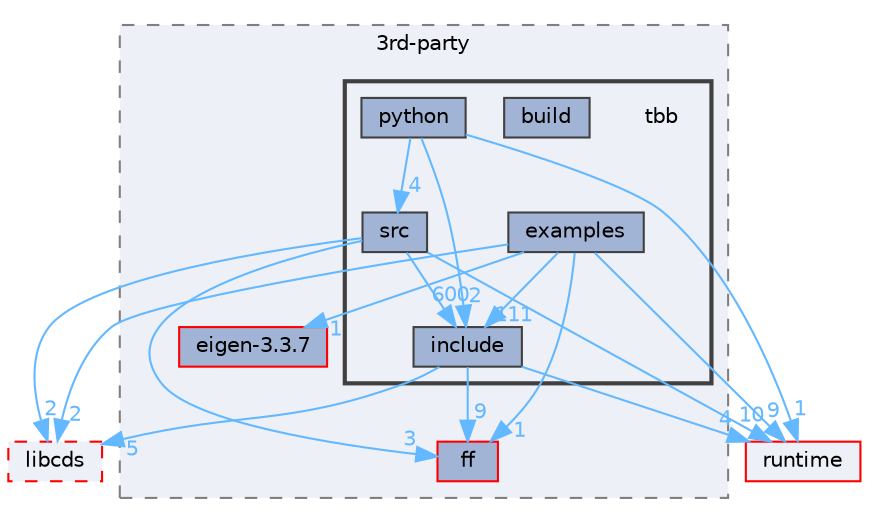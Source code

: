 digraph "external/taskflow/3rd-party/tbb"
{
 // LATEX_PDF_SIZE
  bgcolor="transparent";
  edge [fontname=Helvetica,fontsize=10,labelfontname=Helvetica,labelfontsize=10];
  node [fontname=Helvetica,fontsize=10,shape=box,height=0.2,width=0.4];
  compound=true
  subgraph clusterdir_8a551ad5ddcada96b3faa8407baf5b5b {
    graph [ bgcolor="#edf0f7", pencolor="grey50", label="3rd-party", fontname=Helvetica,fontsize=10 style="filled,dashed", URL="dir_8a551ad5ddcada96b3faa8407baf5b5b.html",tooltip=""]
  dir_6c93be1e894d30561f4c37354dfed8f5 [label="eigen-3.3.7", fillcolor="#a2b4d6", color="red", style="filled", URL="dir_6c93be1e894d30561f4c37354dfed8f5.html",tooltip=""];
  dir_76847c2e48732228b0d9f5df109ae853 [label="ff", fillcolor="#a2b4d6", color="red", style="filled", URL="dir_76847c2e48732228b0d9f5df109ae853.html",tooltip=""];
  subgraph clusterdir_abe7062a90e3f7803c8f3bdd007f6ae1 {
    graph [ bgcolor="#edf0f7", pencolor="grey25", label="", fontname=Helvetica,fontsize=10 style="filled,bold", URL="dir_abe7062a90e3f7803c8f3bdd007f6ae1.html",tooltip=""]
    dir_abe7062a90e3f7803c8f3bdd007f6ae1 [shape=plaintext, label="tbb"];
  dir_dfc4be1c84628c20d3f98bf5606fc07d [label="build", fillcolor="#a2b4d6", color="grey25", style="filled", URL="dir_dfc4be1c84628c20d3f98bf5606fc07d.html",tooltip=""];
  dir_728d8ef4f98e28e397f8fcf766944c46 [label="examples", fillcolor="#a2b4d6", color="grey25", style="filled", URL="dir_728d8ef4f98e28e397f8fcf766944c46.html",tooltip=""];
  dir_9a108c806b4257aefe6c62ce1f799fad [label="include", fillcolor="#a2b4d6", color="grey25", style="filled", URL="dir_9a108c806b4257aefe6c62ce1f799fad.html",tooltip=""];
  dir_6a665b7fbe3864015cc8b05b547a6fb5 [label="python", fillcolor="#a2b4d6", color="grey25", style="filled", URL="dir_6a665b7fbe3864015cc8b05b547a6fb5.html",tooltip=""];
  dir_14d61c6423156606d31604b4ad442164 [label="src", fillcolor="#a2b4d6", color="grey25", style="filled", URL="dir_14d61c6423156606d31604b4ad442164.html",tooltip=""];
  }
  }
  dir_ab6169dce0214f69bd11de922f7415d8 [label="libcds", fillcolor="#edf0f7", color="red", style="filled,dashed", URL="dir_ab6169dce0214f69bd11de922f7415d8.html",tooltip=""];
  dir_cb031e414f281a658b23dddb30bb9d2c [label="runtime", fillcolor="#edf0f7", color="red", style="filled", URL="dir_cb031e414f281a658b23dddb30bb9d2c.html",tooltip=""];
  dir_728d8ef4f98e28e397f8fcf766944c46->dir_9a108c806b4257aefe6c62ce1f799fad [headlabel="111", labeldistance=1.5 headhref="dir_000301_000389.html" href="dir_000301_000389.html" color="steelblue1" fontcolor="steelblue1"];
  dir_728d8ef4f98e28e397f8fcf766944c46->dir_cb031e414f281a658b23dddb30bb9d2c [headlabel="9", labeldistance=1.5 headhref="dir_000301_000628.html" href="dir_000301_000628.html" color="steelblue1" fontcolor="steelblue1"];
  dir_728d8ef4f98e28e397f8fcf766944c46->dir_ab6169dce0214f69bd11de922f7415d8 [headlabel="2", labeldistance=1.5 headhref="dir_000301_000445.html" href="dir_000301_000445.html" color="steelblue1" fontcolor="steelblue1"];
  dir_728d8ef4f98e28e397f8fcf766944c46->dir_76847c2e48732228b0d9f5df109ae853 [headlabel="1", labeldistance=1.5 headhref="dir_000301_000311.html" href="dir_000301_000311.html" color="steelblue1" fontcolor="steelblue1"];
  dir_728d8ef4f98e28e397f8fcf766944c46->dir_6c93be1e894d30561f4c37354dfed8f5 [headlabel="1", labeldistance=1.5 headhref="dir_000301_000239.html" href="dir_000301_000239.html" color="steelblue1" fontcolor="steelblue1"];
  dir_9a108c806b4257aefe6c62ce1f799fad->dir_76847c2e48732228b0d9f5df109ae853 [headlabel="9", labeldistance=1.5 headhref="dir_000389_000311.html" href="dir_000389_000311.html" color="steelblue1" fontcolor="steelblue1"];
  dir_9a108c806b4257aefe6c62ce1f799fad->dir_cb031e414f281a658b23dddb30bb9d2c [headlabel="4", labeldistance=1.5 headhref="dir_000389_000628.html" href="dir_000389_000628.html" color="steelblue1" fontcolor="steelblue1"];
  dir_9a108c806b4257aefe6c62ce1f799fad->dir_ab6169dce0214f69bd11de922f7415d8 [headlabel="5", labeldistance=1.5 headhref="dir_000389_000445.html" href="dir_000389_000445.html" color="steelblue1" fontcolor="steelblue1"];
  dir_6a665b7fbe3864015cc8b05b547a6fb5->dir_14d61c6423156606d31604b4ad442164 [headlabel="4", labeldistance=1.5 headhref="dir_000592_000782.html" href="dir_000592_000782.html" color="steelblue1" fontcolor="steelblue1"];
  dir_6a665b7fbe3864015cc8b05b547a6fb5->dir_9a108c806b4257aefe6c62ce1f799fad [headlabel="2", labeldistance=1.5 headhref="dir_000592_000389.html" href="dir_000592_000389.html" color="steelblue1" fontcolor="steelblue1"];
  dir_6a665b7fbe3864015cc8b05b547a6fb5->dir_cb031e414f281a658b23dddb30bb9d2c [headlabel="1", labeldistance=1.5 headhref="dir_000592_000628.html" href="dir_000592_000628.html" color="steelblue1" fontcolor="steelblue1"];
  dir_14d61c6423156606d31604b4ad442164->dir_76847c2e48732228b0d9f5df109ae853 [headlabel="3", labeldistance=1.5 headhref="dir_000782_000311.html" href="dir_000782_000311.html" color="steelblue1" fontcolor="steelblue1"];
  dir_14d61c6423156606d31604b4ad442164->dir_9a108c806b4257aefe6c62ce1f799fad [headlabel="600", labeldistance=1.5 headhref="dir_000782_000389.html" href="dir_000782_000389.html" color="steelblue1" fontcolor="steelblue1"];
  dir_14d61c6423156606d31604b4ad442164->dir_cb031e414f281a658b23dddb30bb9d2c [headlabel="10", labeldistance=1.5 headhref="dir_000782_000628.html" href="dir_000782_000628.html" color="steelblue1" fontcolor="steelblue1"];
  dir_14d61c6423156606d31604b4ad442164->dir_ab6169dce0214f69bd11de922f7415d8 [headlabel="2", labeldistance=1.5 headhref="dir_000782_000445.html" href="dir_000782_000445.html" color="steelblue1" fontcolor="steelblue1"];
}
